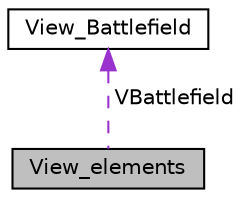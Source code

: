 digraph "View_elements"
{
 // LATEX_PDF_SIZE
  edge [fontname="Helvetica",fontsize="10",labelfontname="Helvetica",labelfontsize="10"];
  node [fontname="Helvetica",fontsize="10",shape=record];
  Node1 [label="View_elements",height=0.2,width=0.4,color="black", fillcolor="grey75", style="filled", fontcolor="black",tooltip="Elements de la vue."];
  Node2 -> Node1 [dir="back",color="darkorchid3",fontsize="10",style="dashed",label=" VBattlefield" ,fontname="Helvetica"];
  Node2 [label="View_Battlefield",height=0.2,width=0.4,color="black", fillcolor="white", style="filled",URL="$struct_view___battlefield.html",tooltip="Elements de la vue du Battlefield."];
}
